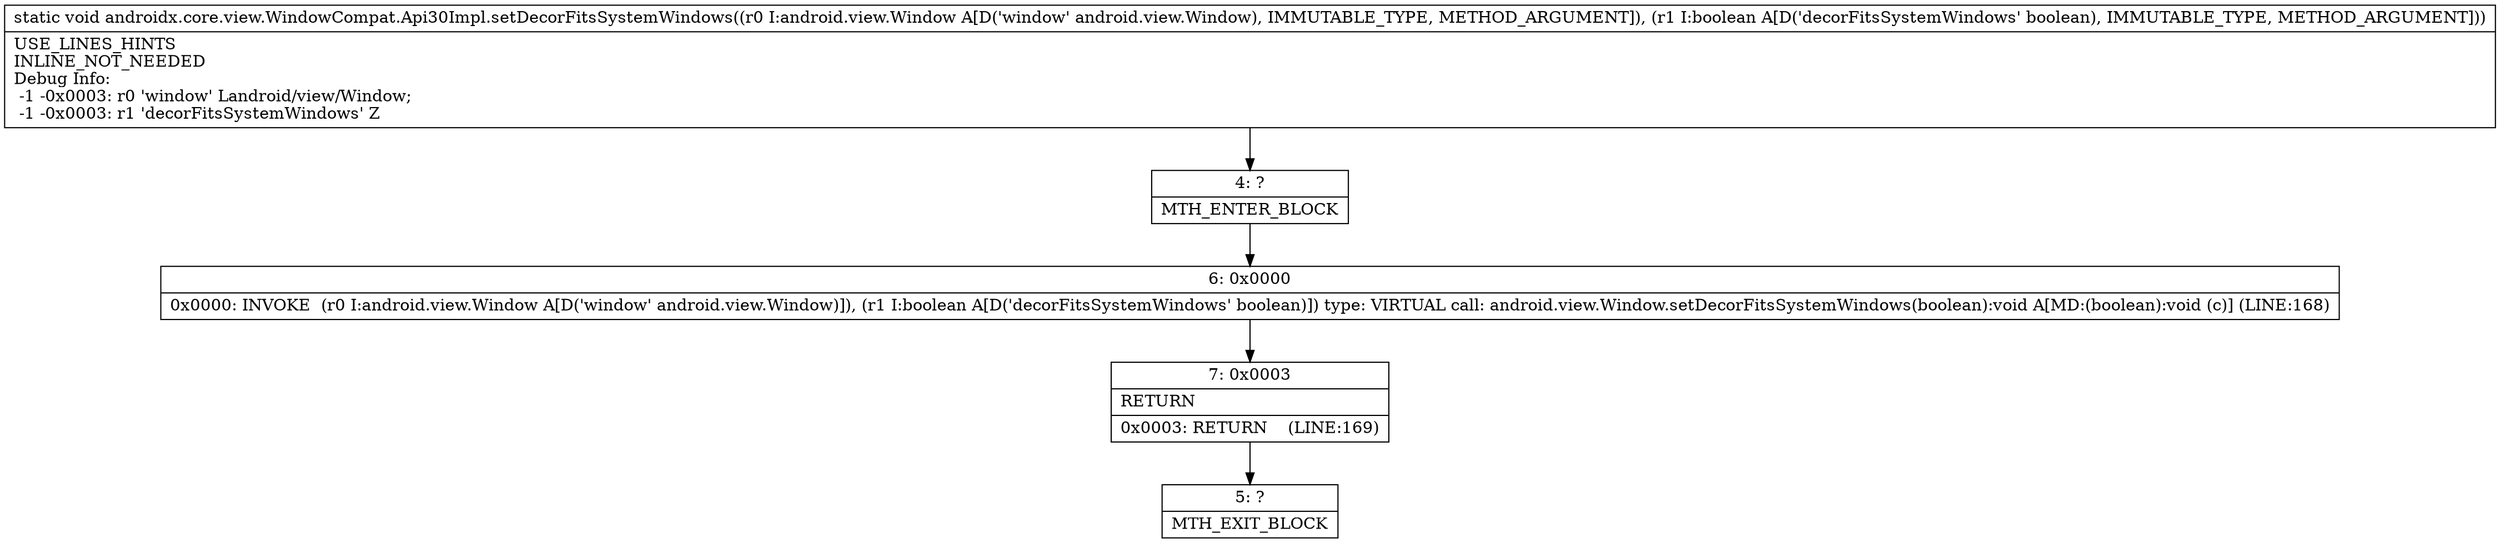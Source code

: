 digraph "CFG forandroidx.core.view.WindowCompat.Api30Impl.setDecorFitsSystemWindows(Landroid\/view\/Window;Z)V" {
Node_4 [shape=record,label="{4\:\ ?|MTH_ENTER_BLOCK\l}"];
Node_6 [shape=record,label="{6\:\ 0x0000|0x0000: INVOKE  (r0 I:android.view.Window A[D('window' android.view.Window)]), (r1 I:boolean A[D('decorFitsSystemWindows' boolean)]) type: VIRTUAL call: android.view.Window.setDecorFitsSystemWindows(boolean):void A[MD:(boolean):void (c)] (LINE:168)\l}"];
Node_7 [shape=record,label="{7\:\ 0x0003|RETURN\l|0x0003: RETURN    (LINE:169)\l}"];
Node_5 [shape=record,label="{5\:\ ?|MTH_EXIT_BLOCK\l}"];
MethodNode[shape=record,label="{static void androidx.core.view.WindowCompat.Api30Impl.setDecorFitsSystemWindows((r0 I:android.view.Window A[D('window' android.view.Window), IMMUTABLE_TYPE, METHOD_ARGUMENT]), (r1 I:boolean A[D('decorFitsSystemWindows' boolean), IMMUTABLE_TYPE, METHOD_ARGUMENT]))  | USE_LINES_HINTS\lINLINE_NOT_NEEDED\lDebug Info:\l  \-1 \-0x0003: r0 'window' Landroid\/view\/Window;\l  \-1 \-0x0003: r1 'decorFitsSystemWindows' Z\l}"];
MethodNode -> Node_4;Node_4 -> Node_6;
Node_6 -> Node_7;
Node_7 -> Node_5;
}

